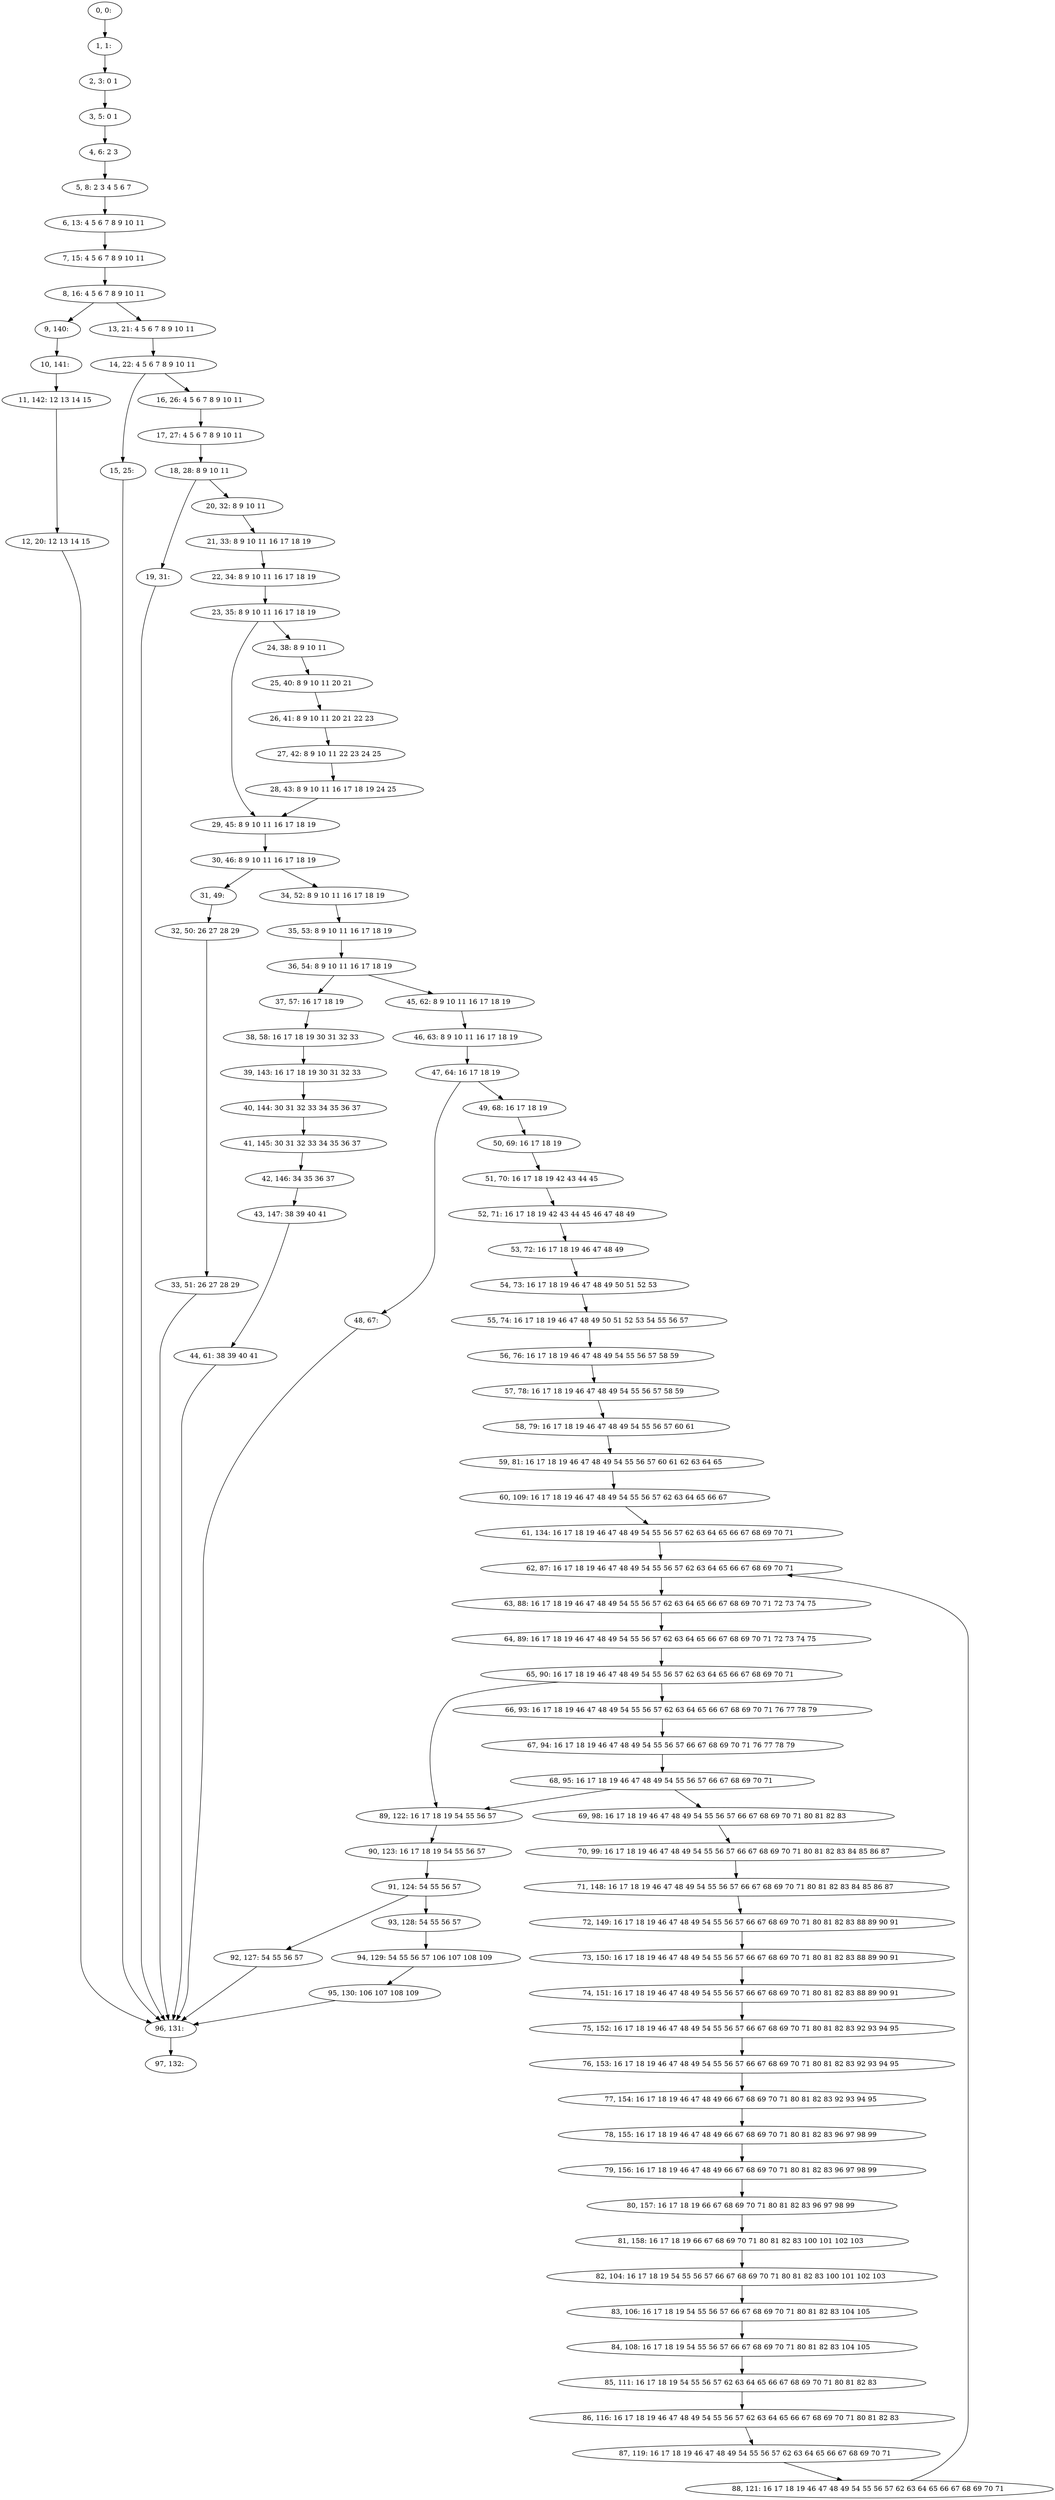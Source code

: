 digraph G {
0[label="0, 0: "];
1[label="1, 1: "];
2[label="2, 3: 0 1 "];
3[label="3, 5: 0 1 "];
4[label="4, 6: 2 3 "];
5[label="5, 8: 2 3 4 5 6 7 "];
6[label="6, 13: 4 5 6 7 8 9 10 11 "];
7[label="7, 15: 4 5 6 7 8 9 10 11 "];
8[label="8, 16: 4 5 6 7 8 9 10 11 "];
9[label="9, 140: "];
10[label="10, 141: "];
11[label="11, 142: 12 13 14 15 "];
12[label="12, 20: 12 13 14 15 "];
13[label="13, 21: 4 5 6 7 8 9 10 11 "];
14[label="14, 22: 4 5 6 7 8 9 10 11 "];
15[label="15, 25: "];
16[label="16, 26: 4 5 6 7 8 9 10 11 "];
17[label="17, 27: 4 5 6 7 8 9 10 11 "];
18[label="18, 28: 8 9 10 11 "];
19[label="19, 31: "];
20[label="20, 32: 8 9 10 11 "];
21[label="21, 33: 8 9 10 11 16 17 18 19 "];
22[label="22, 34: 8 9 10 11 16 17 18 19 "];
23[label="23, 35: 8 9 10 11 16 17 18 19 "];
24[label="24, 38: 8 9 10 11 "];
25[label="25, 40: 8 9 10 11 20 21 "];
26[label="26, 41: 8 9 10 11 20 21 22 23 "];
27[label="27, 42: 8 9 10 11 22 23 24 25 "];
28[label="28, 43: 8 9 10 11 16 17 18 19 24 25 "];
29[label="29, 45: 8 9 10 11 16 17 18 19 "];
30[label="30, 46: 8 9 10 11 16 17 18 19 "];
31[label="31, 49: "];
32[label="32, 50: 26 27 28 29 "];
33[label="33, 51: 26 27 28 29 "];
34[label="34, 52: 8 9 10 11 16 17 18 19 "];
35[label="35, 53: 8 9 10 11 16 17 18 19 "];
36[label="36, 54: 8 9 10 11 16 17 18 19 "];
37[label="37, 57: 16 17 18 19 "];
38[label="38, 58: 16 17 18 19 30 31 32 33 "];
39[label="39, 143: 16 17 18 19 30 31 32 33 "];
40[label="40, 144: 30 31 32 33 34 35 36 37 "];
41[label="41, 145: 30 31 32 33 34 35 36 37 "];
42[label="42, 146: 34 35 36 37 "];
43[label="43, 147: 38 39 40 41 "];
44[label="44, 61: 38 39 40 41 "];
45[label="45, 62: 8 9 10 11 16 17 18 19 "];
46[label="46, 63: 8 9 10 11 16 17 18 19 "];
47[label="47, 64: 16 17 18 19 "];
48[label="48, 67: "];
49[label="49, 68: 16 17 18 19 "];
50[label="50, 69: 16 17 18 19 "];
51[label="51, 70: 16 17 18 19 42 43 44 45 "];
52[label="52, 71: 16 17 18 19 42 43 44 45 46 47 48 49 "];
53[label="53, 72: 16 17 18 19 46 47 48 49 "];
54[label="54, 73: 16 17 18 19 46 47 48 49 50 51 52 53 "];
55[label="55, 74: 16 17 18 19 46 47 48 49 50 51 52 53 54 55 56 57 "];
56[label="56, 76: 16 17 18 19 46 47 48 49 54 55 56 57 58 59 "];
57[label="57, 78: 16 17 18 19 46 47 48 49 54 55 56 57 58 59 "];
58[label="58, 79: 16 17 18 19 46 47 48 49 54 55 56 57 60 61 "];
59[label="59, 81: 16 17 18 19 46 47 48 49 54 55 56 57 60 61 62 63 64 65 "];
60[label="60, 109: 16 17 18 19 46 47 48 49 54 55 56 57 62 63 64 65 66 67 "];
61[label="61, 134: 16 17 18 19 46 47 48 49 54 55 56 57 62 63 64 65 66 67 68 69 70 71 "];
62[label="62, 87: 16 17 18 19 46 47 48 49 54 55 56 57 62 63 64 65 66 67 68 69 70 71 "];
63[label="63, 88: 16 17 18 19 46 47 48 49 54 55 56 57 62 63 64 65 66 67 68 69 70 71 72 73 74 75 "];
64[label="64, 89: 16 17 18 19 46 47 48 49 54 55 56 57 62 63 64 65 66 67 68 69 70 71 72 73 74 75 "];
65[label="65, 90: 16 17 18 19 46 47 48 49 54 55 56 57 62 63 64 65 66 67 68 69 70 71 "];
66[label="66, 93: 16 17 18 19 46 47 48 49 54 55 56 57 62 63 64 65 66 67 68 69 70 71 76 77 78 79 "];
67[label="67, 94: 16 17 18 19 46 47 48 49 54 55 56 57 66 67 68 69 70 71 76 77 78 79 "];
68[label="68, 95: 16 17 18 19 46 47 48 49 54 55 56 57 66 67 68 69 70 71 "];
69[label="69, 98: 16 17 18 19 46 47 48 49 54 55 56 57 66 67 68 69 70 71 80 81 82 83 "];
70[label="70, 99: 16 17 18 19 46 47 48 49 54 55 56 57 66 67 68 69 70 71 80 81 82 83 84 85 86 87 "];
71[label="71, 148: 16 17 18 19 46 47 48 49 54 55 56 57 66 67 68 69 70 71 80 81 82 83 84 85 86 87 "];
72[label="72, 149: 16 17 18 19 46 47 48 49 54 55 56 57 66 67 68 69 70 71 80 81 82 83 88 89 90 91 "];
73[label="73, 150: 16 17 18 19 46 47 48 49 54 55 56 57 66 67 68 69 70 71 80 81 82 83 88 89 90 91 "];
74[label="74, 151: 16 17 18 19 46 47 48 49 54 55 56 57 66 67 68 69 70 71 80 81 82 83 88 89 90 91 "];
75[label="75, 152: 16 17 18 19 46 47 48 49 54 55 56 57 66 67 68 69 70 71 80 81 82 83 92 93 94 95 "];
76[label="76, 153: 16 17 18 19 46 47 48 49 54 55 56 57 66 67 68 69 70 71 80 81 82 83 92 93 94 95 "];
77[label="77, 154: 16 17 18 19 46 47 48 49 66 67 68 69 70 71 80 81 82 83 92 93 94 95 "];
78[label="78, 155: 16 17 18 19 46 47 48 49 66 67 68 69 70 71 80 81 82 83 96 97 98 99 "];
79[label="79, 156: 16 17 18 19 46 47 48 49 66 67 68 69 70 71 80 81 82 83 96 97 98 99 "];
80[label="80, 157: 16 17 18 19 66 67 68 69 70 71 80 81 82 83 96 97 98 99 "];
81[label="81, 158: 16 17 18 19 66 67 68 69 70 71 80 81 82 83 100 101 102 103 "];
82[label="82, 104: 16 17 18 19 54 55 56 57 66 67 68 69 70 71 80 81 82 83 100 101 102 103 "];
83[label="83, 106: 16 17 18 19 54 55 56 57 66 67 68 69 70 71 80 81 82 83 104 105 "];
84[label="84, 108: 16 17 18 19 54 55 56 57 66 67 68 69 70 71 80 81 82 83 104 105 "];
85[label="85, 111: 16 17 18 19 54 55 56 57 62 63 64 65 66 67 68 69 70 71 80 81 82 83 "];
86[label="86, 116: 16 17 18 19 46 47 48 49 54 55 56 57 62 63 64 65 66 67 68 69 70 71 80 81 82 83 "];
87[label="87, 119: 16 17 18 19 46 47 48 49 54 55 56 57 62 63 64 65 66 67 68 69 70 71 "];
88[label="88, 121: 16 17 18 19 46 47 48 49 54 55 56 57 62 63 64 65 66 67 68 69 70 71 "];
89[label="89, 122: 16 17 18 19 54 55 56 57 "];
90[label="90, 123: 16 17 18 19 54 55 56 57 "];
91[label="91, 124: 54 55 56 57 "];
92[label="92, 127: 54 55 56 57 "];
93[label="93, 128: 54 55 56 57 "];
94[label="94, 129: 54 55 56 57 106 107 108 109 "];
95[label="95, 130: 106 107 108 109 "];
96[label="96, 131: "];
97[label="97, 132: "];
0->1 ;
1->2 ;
2->3 ;
3->4 ;
4->5 ;
5->6 ;
6->7 ;
7->8 ;
8->9 ;
8->13 ;
9->10 ;
10->11 ;
11->12 ;
12->96 ;
13->14 ;
14->15 ;
14->16 ;
15->96 ;
16->17 ;
17->18 ;
18->19 ;
18->20 ;
19->96 ;
20->21 ;
21->22 ;
22->23 ;
23->24 ;
23->29 ;
24->25 ;
25->26 ;
26->27 ;
27->28 ;
28->29 ;
29->30 ;
30->31 ;
30->34 ;
31->32 ;
32->33 ;
33->96 ;
34->35 ;
35->36 ;
36->37 ;
36->45 ;
37->38 ;
38->39 ;
39->40 ;
40->41 ;
41->42 ;
42->43 ;
43->44 ;
44->96 ;
45->46 ;
46->47 ;
47->48 ;
47->49 ;
48->96 ;
49->50 ;
50->51 ;
51->52 ;
52->53 ;
53->54 ;
54->55 ;
55->56 ;
56->57 ;
57->58 ;
58->59 ;
59->60 ;
60->61 ;
61->62 ;
62->63 ;
63->64 ;
64->65 ;
65->66 ;
65->89 ;
66->67 ;
67->68 ;
68->69 ;
68->89 ;
69->70 ;
70->71 ;
71->72 ;
72->73 ;
73->74 ;
74->75 ;
75->76 ;
76->77 ;
77->78 ;
78->79 ;
79->80 ;
80->81 ;
81->82 ;
82->83 ;
83->84 ;
84->85 ;
85->86 ;
86->87 ;
87->88 ;
88->62 ;
89->90 ;
90->91 ;
91->92 ;
91->93 ;
92->96 ;
93->94 ;
94->95 ;
95->96 ;
96->97 ;
}
